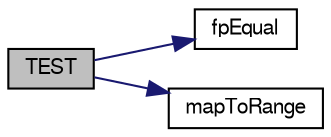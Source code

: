 digraph "TEST"
{
  edge [fontname="FreeSans",fontsize="10",labelfontname="FreeSans",labelfontsize="10"];
  node [fontname="FreeSans",fontsize="10",shape=record];
  rankdir="LR";
  Node1 [label="TEST",height=0.2,width=0.4,color="black", fillcolor="grey75", style="filled", fontcolor="black"];
  Node1 -> Node2 [color="midnightblue",fontsize="10",style="solid",fontname="FreeSans"];
  Node2 [label="fpEqual",height=0.2,width=0.4,color="black", fillcolor="white", style="filled",URL="$de/df0/utilities_8h.html#a16ea9aab4737c2622bc370d6a8613d63"];
  Node1 -> Node3 [color="midnightblue",fontsize="10",style="solid",fontname="FreeSans"];
  Node3 [label="mapToRange",height=0.2,width=0.4,color="black", fillcolor="white", style="filled",URL="$de/df0/utilities_8h.html#a127a473fa496483dcfa8e843999d2741"];
}
